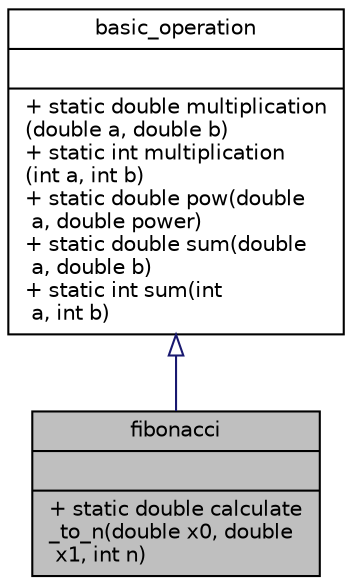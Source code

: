 digraph "fibonacci"
{
 // LATEX_PDF_SIZE
  edge [fontname="Helvetica",fontsize="10",labelfontname="Helvetica",labelfontsize="10"];
  node [fontname="Helvetica",fontsize="10",shape=record];
  Node1 [label="{fibonacci\n||+ static double calculate\l_to_n(double x0, double\l x1, int n)\l}",height=0.2,width=0.4,color="black", fillcolor="grey75", style="filled", fontcolor="black",tooltip=" "];
  Node2 -> Node1 [dir="back",color="midnightblue",fontsize="10",style="solid",arrowtail="onormal",fontname="Helvetica"];
  Node2 [label="{basic_operation\n||+ static double multiplication\l(double a, double b)\l+ static int multiplication\l(int a, int b)\l+ static double pow(double\l a, double power)\l+ static double sum(double\l a, double b)\l+ static int sum(int\l a, int b)\l}",height=0.2,width=0.4,color="black", fillcolor="white", style="filled",URL="$classcom_1_1calculator_1_1app_1_1method_1_1basic__operation.html",tooltip=" "];
}
